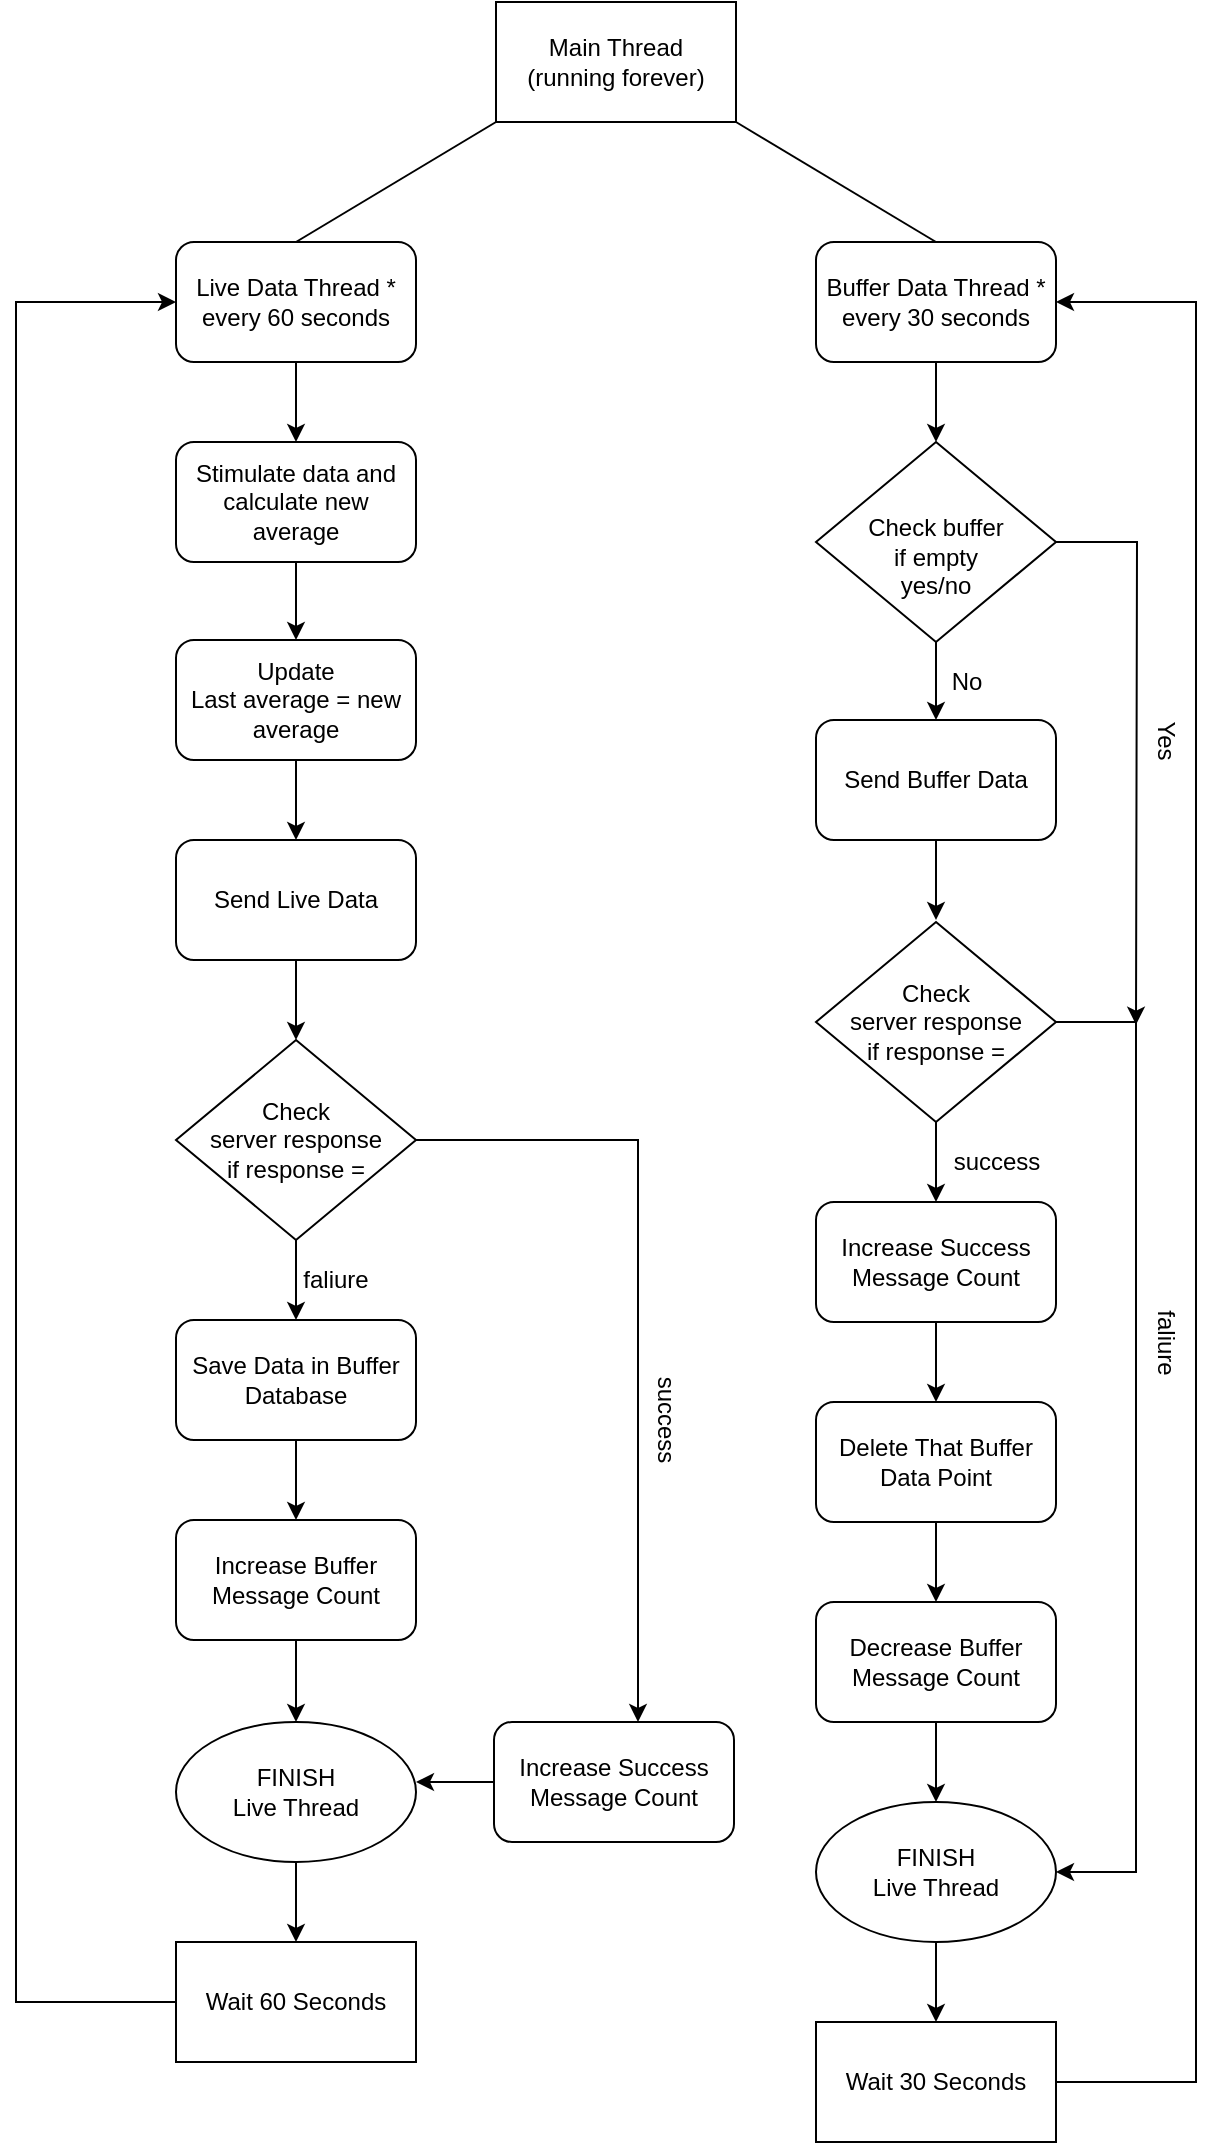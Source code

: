 <mxfile version="14.2.2" type="github">
  <diagram id="mYT6tlnisWqXz5Zp-J6w" name="Page-1">
    <mxGraphModel dx="782" dy="380" grid="1" gridSize="10" guides="1" tooltips="1" connect="1" arrows="1" fold="1" page="1" pageScale="1" pageWidth="850" pageHeight="1100" math="0" shadow="0">
      <root>
        <mxCell id="0" />
        <mxCell id="1" parent="0" />
        <mxCell id="l6_Blp0GQNwSxE6LzaE0-1" value="Main Thread&lt;br&gt;(running forever)" style="rounded=0;whiteSpace=wrap;html=1;" vertex="1" parent="1">
          <mxGeometry x="320" y="20" width="120" height="60" as="geometry" />
        </mxCell>
        <mxCell id="l6_Blp0GQNwSxE6LzaE0-2" value="Live Data Thread * every 60 seconds" style="rounded=1;whiteSpace=wrap;html=1;" vertex="1" parent="1">
          <mxGeometry x="160" y="140" width="120" height="60" as="geometry" />
        </mxCell>
        <mxCell id="l6_Blp0GQNwSxE6LzaE0-32" style="edgeStyle=orthogonalEdgeStyle;rounded=0;orthogonalLoop=1;jettySize=auto;html=1;exitX=0.5;exitY=1;exitDx=0;exitDy=0;entryX=0.5;entryY=0;entryDx=0;entryDy=0;" edge="1" parent="1" source="l6_Blp0GQNwSxE6LzaE0-4" target="l6_Blp0GQNwSxE6LzaE0-31">
          <mxGeometry relative="1" as="geometry" />
        </mxCell>
        <mxCell id="l6_Blp0GQNwSxE6LzaE0-4" value="Buffer Data Thread * every 30 seconds" style="rounded=1;whiteSpace=wrap;html=1;" vertex="1" parent="1">
          <mxGeometry x="480" y="140" width="120" height="60" as="geometry" />
        </mxCell>
        <mxCell id="l6_Blp0GQNwSxE6LzaE0-5" value="" style="endArrow=none;html=1;entryX=0;entryY=1;entryDx=0;entryDy=0;exitX=0.5;exitY=0;exitDx=0;exitDy=0;" edge="1" parent="1" source="l6_Blp0GQNwSxE6LzaE0-2" target="l6_Blp0GQNwSxE6LzaE0-1">
          <mxGeometry width="50" height="50" relative="1" as="geometry">
            <mxPoint x="380" y="140" as="sourcePoint" />
            <mxPoint x="430" y="90" as="targetPoint" />
            <Array as="points" />
          </mxGeometry>
        </mxCell>
        <mxCell id="l6_Blp0GQNwSxE6LzaE0-6" value="" style="endArrow=none;html=1;exitX=0.5;exitY=0;exitDx=0;exitDy=0;entryX=1;entryY=1;entryDx=0;entryDy=0;" edge="1" parent="1" source="l6_Blp0GQNwSxE6LzaE0-4" target="l6_Blp0GQNwSxE6LzaE0-1">
          <mxGeometry width="50" height="50" relative="1" as="geometry">
            <mxPoint x="380" y="140" as="sourcePoint" />
            <mxPoint x="430" y="90" as="targetPoint" />
          </mxGeometry>
        </mxCell>
        <mxCell id="l6_Blp0GQNwSxE6LzaE0-9" value="Send Live Data" style="rounded=1;whiteSpace=wrap;html=1;" vertex="1" parent="1">
          <mxGeometry x="160" y="439" width="120" height="60" as="geometry" />
        </mxCell>
        <mxCell id="l6_Blp0GQNwSxE6LzaE0-21" style="edgeStyle=orthogonalEdgeStyle;rounded=0;orthogonalLoop=1;jettySize=auto;html=1;exitX=1;exitY=0.5;exitDx=0;exitDy=0;" edge="1" parent="1" source="l6_Blp0GQNwSxE6LzaE0-10" target="l6_Blp0GQNwSxE6LzaE0-11">
          <mxGeometry relative="1" as="geometry">
            <mxPoint x="391" y="877" as="targetPoint" />
            <Array as="points">
              <mxPoint x="391" y="589" />
            </Array>
          </mxGeometry>
        </mxCell>
        <mxCell id="l6_Blp0GQNwSxE6LzaE0-10" value="Check &lt;br&gt;server response&lt;br&gt;if response =" style="rhombus;whiteSpace=wrap;html=1;" vertex="1" parent="1">
          <mxGeometry x="160" y="539" width="120" height="100" as="geometry" />
        </mxCell>
        <mxCell id="l6_Blp0GQNwSxE6LzaE0-11" value="Increase Success Message Count" style="rounded=1;whiteSpace=wrap;html=1;" vertex="1" parent="1">
          <mxGeometry x="319" y="880" width="120" height="60" as="geometry" />
        </mxCell>
        <mxCell id="l6_Blp0GQNwSxE6LzaE0-12" value="Save Data in Buffer&lt;br&gt;Database" style="rounded=1;whiteSpace=wrap;html=1;" vertex="1" parent="1">
          <mxGeometry x="160" y="679" width="120" height="60" as="geometry" />
        </mxCell>
        <mxCell id="l6_Blp0GQNwSxE6LzaE0-34" style="edgeStyle=orthogonalEdgeStyle;rounded=0;orthogonalLoop=1;jettySize=auto;html=1;exitX=0.5;exitY=1;exitDx=0;exitDy=0;entryX=0.5;entryY=0;entryDx=0;entryDy=0;" edge="1" parent="1" source="l6_Blp0GQNwSxE6LzaE0-13" target="l6_Blp0GQNwSxE6LzaE0-33">
          <mxGeometry relative="1" as="geometry" />
        </mxCell>
        <mxCell id="l6_Blp0GQNwSxE6LzaE0-13" value="Increase Buffer&lt;br&gt;Message Count" style="rounded=1;whiteSpace=wrap;html=1;" vertex="1" parent="1">
          <mxGeometry x="160" y="779" width="120" height="60" as="geometry" />
        </mxCell>
        <mxCell id="l6_Blp0GQNwSxE6LzaE0-15" value="" style="endArrow=classic;html=1;exitX=0.5;exitY=1;exitDx=0;exitDy=0;entryX=0.5;entryY=0;entryDx=0;entryDy=0;" edge="1" parent="1" target="l6_Blp0GQNwSxE6LzaE0-9">
          <mxGeometry width="50" height="50" relative="1" as="geometry">
            <mxPoint x="220" y="399" as="sourcePoint" />
            <mxPoint x="230" y="349" as="targetPoint" />
          </mxGeometry>
        </mxCell>
        <mxCell id="l6_Blp0GQNwSxE6LzaE0-17" value="" style="endArrow=classic;html=1;exitX=0.5;exitY=1;exitDx=0;exitDy=0;entryX=0.5;entryY=0;entryDx=0;entryDy=0;" edge="1" parent="1" source="l6_Blp0GQNwSxE6LzaE0-9" target="l6_Blp0GQNwSxE6LzaE0-10">
          <mxGeometry width="50" height="50" relative="1" as="geometry">
            <mxPoint x="250" y="329" as="sourcePoint" />
            <mxPoint x="250" y="369" as="targetPoint" />
          </mxGeometry>
        </mxCell>
        <mxCell id="l6_Blp0GQNwSxE6LzaE0-19" value="" style="endArrow=classic;html=1;entryX=0.5;entryY=0;entryDx=0;entryDy=0;" edge="1" parent="1" target="l6_Blp0GQNwSxE6LzaE0-12">
          <mxGeometry width="50" height="50" relative="1" as="geometry">
            <mxPoint x="220" y="639" as="sourcePoint" />
            <mxPoint x="260" y="379" as="targetPoint" />
          </mxGeometry>
        </mxCell>
        <mxCell id="l6_Blp0GQNwSxE6LzaE0-20" value="" style="endArrow=classic;html=1;exitX=0.5;exitY=1;exitDx=0;exitDy=0;entryX=0.5;entryY=0;entryDx=0;entryDy=0;" edge="1" parent="1" source="l6_Blp0GQNwSxE6LzaE0-12" target="l6_Blp0GQNwSxE6LzaE0-13">
          <mxGeometry width="50" height="50" relative="1" as="geometry">
            <mxPoint x="360" y="759" as="sourcePoint" />
            <mxPoint x="410" y="709" as="targetPoint" />
          </mxGeometry>
        </mxCell>
        <mxCell id="l6_Blp0GQNwSxE6LzaE0-22" value="faliure" style="text;html=1;strokeColor=none;fillColor=none;align=center;verticalAlign=middle;whiteSpace=wrap;rounded=0;" vertex="1" parent="1">
          <mxGeometry x="220" y="649" width="40" height="20" as="geometry" />
        </mxCell>
        <mxCell id="l6_Blp0GQNwSxE6LzaE0-23" value="success" style="text;html=1;strokeColor=none;fillColor=none;align=center;verticalAlign=middle;whiteSpace=wrap;rounded=0;rotation=90;" vertex="1" parent="1">
          <mxGeometry x="385" y="719" width="40" height="20" as="geometry" />
        </mxCell>
        <mxCell id="l6_Blp0GQNwSxE6LzaE0-24" value="Update&lt;br&gt;Last average = new average" style="rounded=1;whiteSpace=wrap;html=1;" vertex="1" parent="1">
          <mxGeometry x="160" y="339" width="120" height="60" as="geometry" />
        </mxCell>
        <mxCell id="l6_Blp0GQNwSxE6LzaE0-27" value="Stimulate data and calculate new average" style="rounded=1;whiteSpace=wrap;html=1;" vertex="1" parent="1">
          <mxGeometry x="160" y="240" width="120" height="60" as="geometry" />
        </mxCell>
        <mxCell id="l6_Blp0GQNwSxE6LzaE0-29" value="" style="endArrow=classic;html=1;exitX=0.5;exitY=1;exitDx=0;exitDy=0;" edge="1" parent="1" source="l6_Blp0GQNwSxE6LzaE0-2" target="l6_Blp0GQNwSxE6LzaE0-27">
          <mxGeometry width="50" height="50" relative="1" as="geometry">
            <mxPoint x="380" y="350" as="sourcePoint" />
            <mxPoint x="430" y="300" as="targetPoint" />
          </mxGeometry>
        </mxCell>
        <mxCell id="l6_Blp0GQNwSxE6LzaE0-30" value="" style="endArrow=classic;html=1;exitX=0.5;exitY=1;exitDx=0;exitDy=0;entryX=0.5;entryY=0;entryDx=0;entryDy=0;" edge="1" parent="1" source="l6_Blp0GQNwSxE6LzaE0-27" target="l6_Blp0GQNwSxE6LzaE0-24">
          <mxGeometry width="50" height="50" relative="1" as="geometry">
            <mxPoint x="380" y="350" as="sourcePoint" />
            <mxPoint x="430" y="300" as="targetPoint" />
          </mxGeometry>
        </mxCell>
        <mxCell id="l6_Blp0GQNwSxE6LzaE0-49" style="edgeStyle=orthogonalEdgeStyle;rounded=0;orthogonalLoop=1;jettySize=auto;html=1;entryX=0.5;entryY=0;entryDx=0;entryDy=0;" edge="1" parent="1" source="l6_Blp0GQNwSxE6LzaE0-31" target="l6_Blp0GQNwSxE6LzaE0-38">
          <mxGeometry relative="1" as="geometry" />
        </mxCell>
        <mxCell id="l6_Blp0GQNwSxE6LzaE0-63" style="edgeStyle=orthogonalEdgeStyle;rounded=0;orthogonalLoop=1;jettySize=auto;html=1;" edge="1" parent="1" source="l6_Blp0GQNwSxE6LzaE0-31">
          <mxGeometry relative="1" as="geometry">
            <mxPoint x="640" y="531.333" as="targetPoint" />
          </mxGeometry>
        </mxCell>
        <mxCell id="l6_Blp0GQNwSxE6LzaE0-31" value="&lt;br&gt;Check buffer&lt;br&gt;if empty&lt;br&gt;yes/no" style="rhombus;whiteSpace=wrap;html=1;" vertex="1" parent="1">
          <mxGeometry x="480" y="240" width="120" height="100" as="geometry" />
        </mxCell>
        <mxCell id="l6_Blp0GQNwSxE6LzaE0-71" style="edgeStyle=orthogonalEdgeStyle;rounded=0;orthogonalLoop=1;jettySize=auto;html=1;entryX=0.5;entryY=0;entryDx=0;entryDy=0;" edge="1" parent="1" source="l6_Blp0GQNwSxE6LzaE0-33" target="l6_Blp0GQNwSxE6LzaE0-68">
          <mxGeometry relative="1" as="geometry" />
        </mxCell>
        <mxCell id="l6_Blp0GQNwSxE6LzaE0-33" value="FINISH&lt;br&gt;Live Thread" style="ellipse;whiteSpace=wrap;html=1;" vertex="1" parent="1">
          <mxGeometry x="160" y="880" width="120" height="70" as="geometry" />
        </mxCell>
        <mxCell id="l6_Blp0GQNwSxE6LzaE0-50" style="edgeStyle=orthogonalEdgeStyle;rounded=0;orthogonalLoop=1;jettySize=auto;html=1;entryX=0.5;entryY=0;entryDx=0;entryDy=0;" edge="1" parent="1" source="l6_Blp0GQNwSxE6LzaE0-38">
          <mxGeometry relative="1" as="geometry">
            <mxPoint x="540" y="479" as="targetPoint" />
          </mxGeometry>
        </mxCell>
        <mxCell id="l6_Blp0GQNwSxE6LzaE0-38" value="Send Buffer Data" style="rounded=1;whiteSpace=wrap;html=1;" vertex="1" parent="1">
          <mxGeometry x="480" y="379" width="120" height="60" as="geometry" />
        </mxCell>
        <mxCell id="l6_Blp0GQNwSxE6LzaE0-45" value="" style="endArrow=classic;html=1;exitX=0;exitY=0.5;exitDx=0;exitDy=0;" edge="1" parent="1" source="l6_Blp0GQNwSxE6LzaE0-11">
          <mxGeometry width="50" height="50" relative="1" as="geometry">
            <mxPoint x="390" y="850" as="sourcePoint" />
            <mxPoint x="280" y="910" as="targetPoint" />
          </mxGeometry>
        </mxCell>
        <mxCell id="l6_Blp0GQNwSxE6LzaE0-52" style="edgeStyle=orthogonalEdgeStyle;rounded=0;orthogonalLoop=1;jettySize=auto;html=1;entryX=0.5;entryY=0;entryDx=0;entryDy=0;" edge="1" source="l6_Blp0GQNwSxE6LzaE0-53" target="l6_Blp0GQNwSxE6LzaE0-55" parent="1">
          <mxGeometry relative="1" as="geometry" />
        </mxCell>
        <mxCell id="l6_Blp0GQNwSxE6LzaE0-53" value="Increase Success Message Count" style="rounded=1;whiteSpace=wrap;html=1;" vertex="1" parent="1">
          <mxGeometry x="480" y="620" width="120" height="60" as="geometry" />
        </mxCell>
        <mxCell id="l6_Blp0GQNwSxE6LzaE0-54" style="edgeStyle=orthogonalEdgeStyle;rounded=0;orthogonalLoop=1;jettySize=auto;html=1;entryX=0.5;entryY=0;entryDx=0;entryDy=0;" edge="1" source="l6_Blp0GQNwSxE6LzaE0-55" target="l6_Blp0GQNwSxE6LzaE0-57" parent="1">
          <mxGeometry relative="1" as="geometry" />
        </mxCell>
        <mxCell id="l6_Blp0GQNwSxE6LzaE0-55" value="Delete That Buffer Data Point" style="rounded=1;whiteSpace=wrap;html=1;" vertex="1" parent="1">
          <mxGeometry x="480" y="720" width="120" height="60" as="geometry" />
        </mxCell>
        <mxCell id="l6_Blp0GQNwSxE6LzaE0-56" style="edgeStyle=orthogonalEdgeStyle;rounded=0;orthogonalLoop=1;jettySize=auto;html=1;entryX=0.5;entryY=0;entryDx=0;entryDy=0;" edge="1" source="l6_Blp0GQNwSxE6LzaE0-57" target="l6_Blp0GQNwSxE6LzaE0-58" parent="1">
          <mxGeometry relative="1" as="geometry" />
        </mxCell>
        <mxCell id="l6_Blp0GQNwSxE6LzaE0-57" value="Decrease Buffer Message Count" style="rounded=1;whiteSpace=wrap;html=1;" vertex="1" parent="1">
          <mxGeometry x="480" y="820" width="120" height="60" as="geometry" />
        </mxCell>
        <mxCell id="l6_Blp0GQNwSxE6LzaE0-70" value="" style="edgeStyle=orthogonalEdgeStyle;rounded=0;orthogonalLoop=1;jettySize=auto;html=1;" edge="1" parent="1" source="l6_Blp0GQNwSxE6LzaE0-58" target="l6_Blp0GQNwSxE6LzaE0-69">
          <mxGeometry relative="1" as="geometry" />
        </mxCell>
        <mxCell id="l6_Blp0GQNwSxE6LzaE0-58" value="FINISH&lt;br&gt;Live Thread" style="ellipse;whiteSpace=wrap;html=1;" vertex="1" parent="1">
          <mxGeometry x="480" y="920" width="120" height="70" as="geometry" />
        </mxCell>
        <mxCell id="l6_Blp0GQNwSxE6LzaE0-60" style="edgeStyle=orthogonalEdgeStyle;rounded=0;orthogonalLoop=1;jettySize=auto;html=1;entryX=0.5;entryY=0;entryDx=0;entryDy=0;" edge="1" parent="1" source="l6_Blp0GQNwSxE6LzaE0-59" target="l6_Blp0GQNwSxE6LzaE0-53">
          <mxGeometry relative="1" as="geometry" />
        </mxCell>
        <mxCell id="l6_Blp0GQNwSxE6LzaE0-62" style="edgeStyle=orthogonalEdgeStyle;rounded=0;orthogonalLoop=1;jettySize=auto;html=1;exitX=1;exitY=0.5;exitDx=0;exitDy=0;entryX=1;entryY=0.5;entryDx=0;entryDy=0;" edge="1" parent="1" source="l6_Blp0GQNwSxE6LzaE0-59" target="l6_Blp0GQNwSxE6LzaE0-58">
          <mxGeometry relative="1" as="geometry">
            <mxPoint x="640" y="950.667" as="targetPoint" />
            <Array as="points">
              <mxPoint x="640" y="530" />
              <mxPoint x="640" y="955" />
            </Array>
          </mxGeometry>
        </mxCell>
        <mxCell id="l6_Blp0GQNwSxE6LzaE0-59" value="Check &lt;br&gt;server response&lt;br&gt;if response =" style="rhombus;whiteSpace=wrap;html=1;" vertex="1" parent="1">
          <mxGeometry x="480" y="480" width="120" height="100" as="geometry" />
        </mxCell>
        <mxCell id="l6_Blp0GQNwSxE6LzaE0-61" value="success" style="text;html=1;align=center;verticalAlign=middle;resizable=0;points=[];autosize=1;" vertex="1" parent="1">
          <mxGeometry x="540" y="590" width="60" height="20" as="geometry" />
        </mxCell>
        <mxCell id="l6_Blp0GQNwSxE6LzaE0-64" value="faliure" style="text;html=1;align=center;verticalAlign=middle;resizable=0;points=[];autosize=1;rotation=90;" vertex="1" parent="1">
          <mxGeometry x="630" y="680" width="50" height="20" as="geometry" />
        </mxCell>
        <mxCell id="l6_Blp0GQNwSxE6LzaE0-65" value="No" style="text;html=1;align=center;verticalAlign=middle;resizable=0;points=[];autosize=1;" vertex="1" parent="1">
          <mxGeometry x="540" y="350" width="30" height="20" as="geometry" />
        </mxCell>
        <mxCell id="l6_Blp0GQNwSxE6LzaE0-66" value="Yes" style="text;html=1;align=center;verticalAlign=middle;resizable=0;points=[];autosize=1;rotation=90;" vertex="1" parent="1">
          <mxGeometry x="640" y="379" width="30" height="20" as="geometry" />
        </mxCell>
        <mxCell id="l6_Blp0GQNwSxE6LzaE0-72" style="edgeStyle=orthogonalEdgeStyle;rounded=0;orthogonalLoop=1;jettySize=auto;html=1;entryX=0;entryY=0.5;entryDx=0;entryDy=0;exitX=0;exitY=0.5;exitDx=0;exitDy=0;" edge="1" parent="1" source="l6_Blp0GQNwSxE6LzaE0-68" target="l6_Blp0GQNwSxE6LzaE0-2">
          <mxGeometry relative="1" as="geometry">
            <Array as="points">
              <mxPoint x="80" y="1020" />
              <mxPoint x="80" y="170" />
            </Array>
          </mxGeometry>
        </mxCell>
        <mxCell id="l6_Blp0GQNwSxE6LzaE0-68" value="Wait 60 Seconds" style="rounded=0;whiteSpace=wrap;html=1;" vertex="1" parent="1">
          <mxGeometry x="160" y="990" width="120" height="60" as="geometry" />
        </mxCell>
        <mxCell id="l6_Blp0GQNwSxE6LzaE0-73" style="edgeStyle=orthogonalEdgeStyle;rounded=0;orthogonalLoop=1;jettySize=auto;html=1;entryX=1;entryY=0.5;entryDx=0;entryDy=0;" edge="1" parent="1" source="l6_Blp0GQNwSxE6LzaE0-69" target="l6_Blp0GQNwSxE6LzaE0-4">
          <mxGeometry relative="1" as="geometry">
            <Array as="points">
              <mxPoint x="670" y="1060" />
              <mxPoint x="670" y="170" />
            </Array>
          </mxGeometry>
        </mxCell>
        <mxCell id="l6_Blp0GQNwSxE6LzaE0-69" value="Wait 30 Seconds" style="rounded=0;whiteSpace=wrap;html=1;" vertex="1" parent="1">
          <mxGeometry x="480" y="1030" width="120" height="60" as="geometry" />
        </mxCell>
      </root>
    </mxGraphModel>
  </diagram>
</mxfile>
